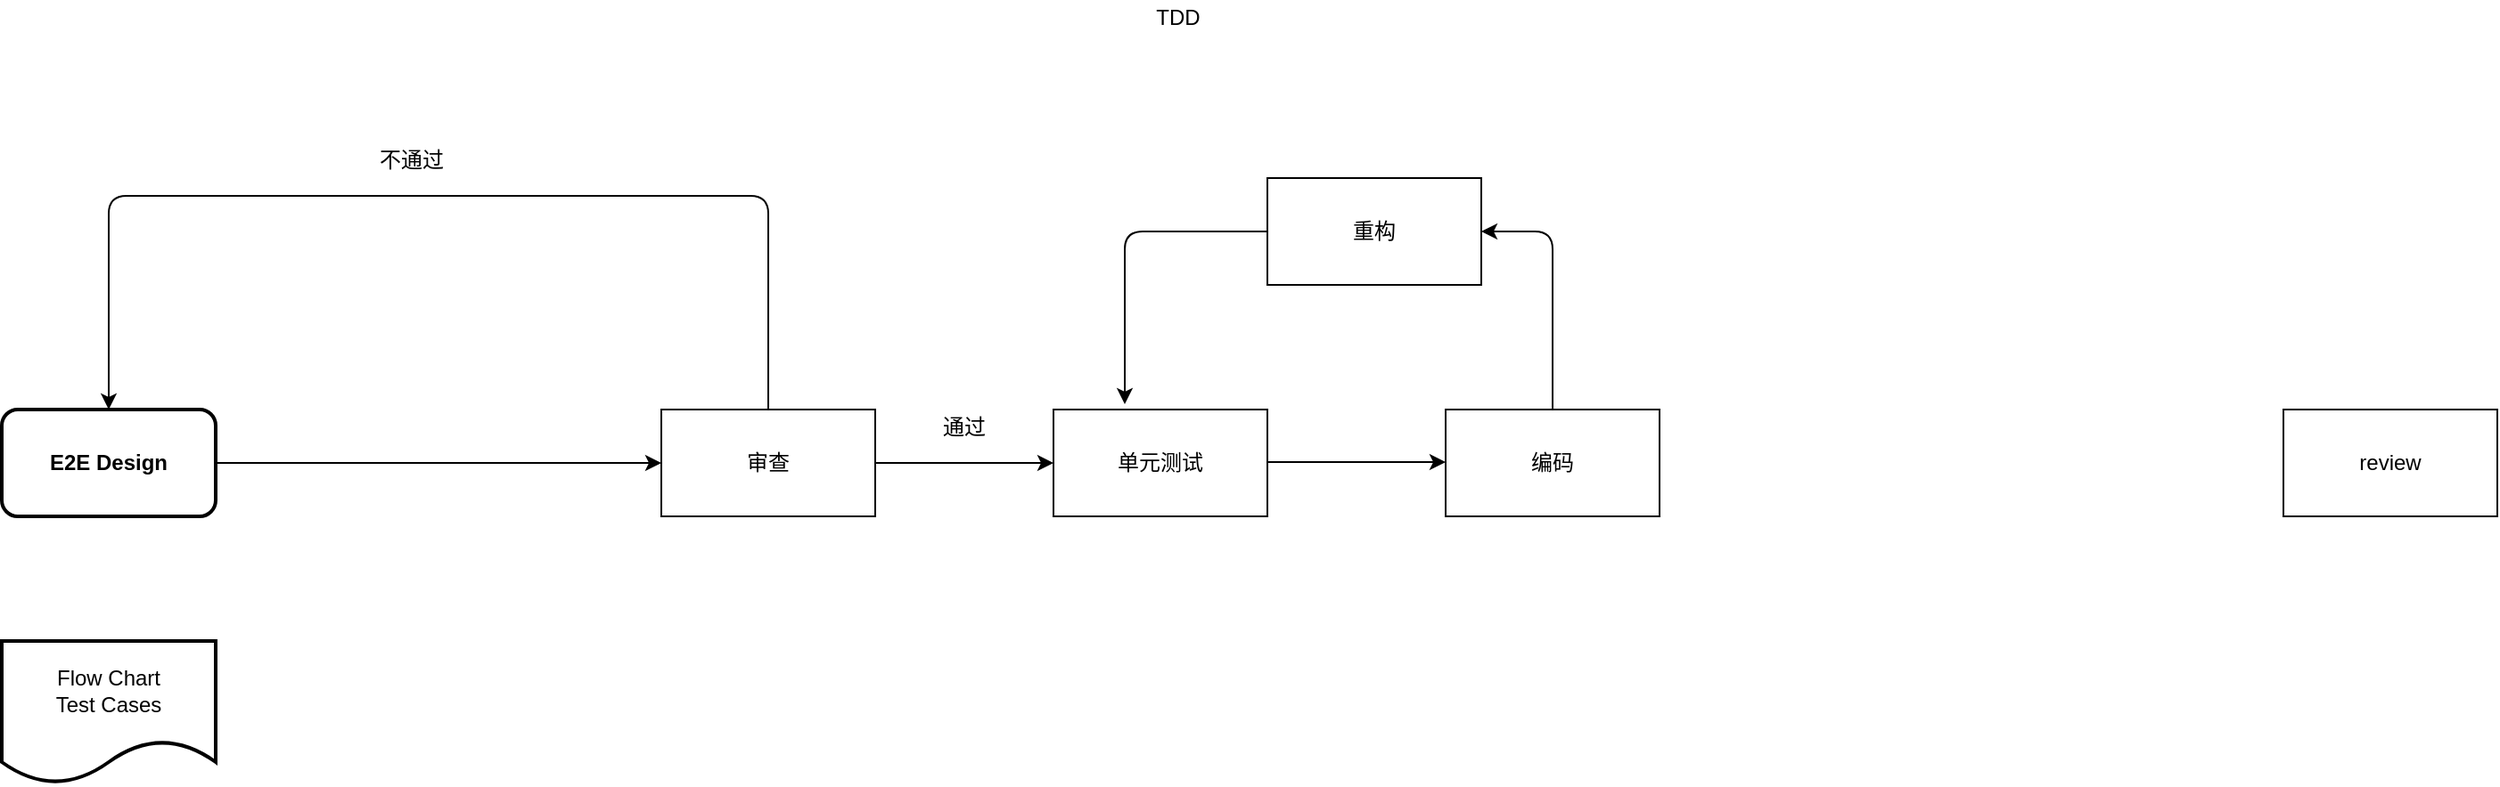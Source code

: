 <mxfile version="14.4.3" type="github"><diagram id="qw9rI07wksaECOxZq3Me" name="第 1 页"><mxGraphModel dx="2066" dy="1021" grid="1" gridSize="10" guides="1" tooltips="1" connect="1" arrows="1" fold="1" page="1" pageScale="1" pageWidth="1654" pageHeight="1169" math="0" shadow="0"><root><mxCell id="0"/><mxCell id="1" parent="0"/><mxCell id="7sA82I2yNGj9qkQ9EEGA-6" value="审查" style="rounded=0;whiteSpace=wrap;html=1;sketch=0;" vertex="1" parent="1"><mxGeometry x="460" y="400" width="120" height="60" as="geometry"/></mxCell><mxCell id="7sA82I2yNGj9qkQ9EEGA-7" value="单元测试" style="rounded=0;whiteSpace=wrap;html=1;sketch=0;" vertex="1" parent="1"><mxGeometry x="680" y="400" width="120" height="60" as="geometry"/></mxCell><mxCell id="7sA82I2yNGj9qkQ9EEGA-8" value="编码" style="rounded=0;whiteSpace=wrap;html=1;sketch=0;" vertex="1" parent="1"><mxGeometry x="900" y="400" width="120" height="60" as="geometry"/></mxCell><mxCell id="7sA82I2yNGj9qkQ9EEGA-9" value="重构" style="rounded=0;whiteSpace=wrap;html=1;sketch=0;" vertex="1" parent="1"><mxGeometry x="800" y="270" width="120" height="60" as="geometry"/></mxCell><mxCell id="7sA82I2yNGj9qkQ9EEGA-10" value="review" style="rounded=0;whiteSpace=wrap;html=1;sketch=0;" vertex="1" parent="1"><mxGeometry x="1370" y="400" width="120" height="60" as="geometry"/></mxCell><mxCell id="7sA82I2yNGj9qkQ9EEGA-15" value="" style="endArrow=classic;html=1;exitX=1;exitY=0.5;exitDx=0;exitDy=0;entryX=0;entryY=0.5;entryDx=0;entryDy=0;" edge="1" parent="1" target="7sA82I2yNGj9qkQ9EEGA-6"><mxGeometry width="50" height="50" relative="1" as="geometry"><mxPoint x="210" y="430" as="sourcePoint"/><mxPoint x="500" y="310" as="targetPoint"/></mxGeometry></mxCell><mxCell id="7sA82I2yNGj9qkQ9EEGA-17" value="" style="edgeStyle=elbowEdgeStyle;elbow=vertical;endArrow=classic;html=1;exitX=0.5;exitY=0;exitDx=0;exitDy=0;entryX=0.5;entryY=0;entryDx=0;entryDy=0;" edge="1" parent="1" source="7sA82I2yNGj9qkQ9EEGA-6"><mxGeometry width="50" height="50" relative="1" as="geometry"><mxPoint x="500" y="340" as="sourcePoint"/><mxPoint x="150" y="400" as="targetPoint"/><Array as="points"><mxPoint x="330" y="280"/></Array></mxGeometry></mxCell><mxCell id="7sA82I2yNGj9qkQ9EEGA-19" value="" style="endArrow=classic;html=1;exitX=1;exitY=0.5;exitDx=0;exitDy=0;entryX=0;entryY=0.5;entryDx=0;entryDy=0;" edge="1" parent="1" source="7sA82I2yNGj9qkQ9EEGA-6" target="7sA82I2yNGj9qkQ9EEGA-7"><mxGeometry width="50" height="50" relative="1" as="geometry"><mxPoint x="630" y="410" as="sourcePoint"/><mxPoint x="680" y="360" as="targetPoint"/></mxGeometry></mxCell><mxCell id="7sA82I2yNGj9qkQ9EEGA-21" value="通过" style="text;html=1;strokeColor=none;fillColor=none;align=center;verticalAlign=middle;whiteSpace=wrap;rounded=0;sketch=0;" vertex="1" parent="1"><mxGeometry x="610" y="400" width="40" height="20" as="geometry"/></mxCell><mxCell id="7sA82I2yNGj9qkQ9EEGA-22" value="不通过" style="text;html=1;strokeColor=none;fillColor=none;align=center;verticalAlign=middle;whiteSpace=wrap;rounded=0;sketch=0;" vertex="1" parent="1"><mxGeometry x="300" y="250" width="40" height="20" as="geometry"/></mxCell><mxCell id="7sA82I2yNGj9qkQ9EEGA-23" value="" style="endArrow=classic;html=1;exitX=1;exitY=0.5;exitDx=0;exitDy=0;entryX=0;entryY=0.5;entryDx=0;entryDy=0;" edge="1" parent="1"><mxGeometry width="50" height="50" relative="1" as="geometry"><mxPoint x="800" y="429.5" as="sourcePoint"/><mxPoint x="900" y="429.5" as="targetPoint"/></mxGeometry></mxCell><mxCell id="7sA82I2yNGj9qkQ9EEGA-24" value="" style="edgeStyle=elbowEdgeStyle;elbow=horizontal;endArrow=classic;html=1;exitX=0.5;exitY=0;exitDx=0;exitDy=0;entryX=1;entryY=0.5;entryDx=0;entryDy=0;" edge="1" parent="1" source="7sA82I2yNGj9qkQ9EEGA-8" target="7sA82I2yNGj9qkQ9EEGA-9"><mxGeometry width="50" height="50" relative="1" as="geometry"><mxPoint x="1020" y="360" as="sourcePoint"/><mxPoint x="1070" y="310" as="targetPoint"/><Array as="points"><mxPoint x="960" y="350"/></Array></mxGeometry></mxCell><mxCell id="7sA82I2yNGj9qkQ9EEGA-25" value="" style="edgeStyle=elbowEdgeStyle;elbow=horizontal;endArrow=classic;html=1;exitX=0;exitY=0.5;exitDx=0;exitDy=0;" edge="1" parent="1" source="7sA82I2yNGj9qkQ9EEGA-9"><mxGeometry width="50" height="50" relative="1" as="geometry"><mxPoint x="790" y="300" as="sourcePoint"/><mxPoint x="720" y="397" as="targetPoint"/><Array as="points"><mxPoint x="720" y="350"/></Array></mxGeometry></mxCell><mxCell id="7sA82I2yNGj9qkQ9EEGA-26" value="TDD" style="text;html=1;strokeColor=none;fillColor=none;align=center;verticalAlign=middle;whiteSpace=wrap;rounded=0;sketch=0;" vertex="1" parent="1"><mxGeometry x="730" y="170" width="40" height="20" as="geometry"/></mxCell><mxCell id="7sA82I2yNGj9qkQ9EEGA-32" value="&lt;b&gt;E2E Design&lt;/b&gt;" style="rounded=1;whiteSpace=wrap;html=1;sketch=0;strokeWidth=2;fillColor=none;" vertex="1" parent="1"><mxGeometry x="90" y="400" width="120" height="60" as="geometry"/></mxCell><mxCell id="7sA82I2yNGj9qkQ9EEGA-33" value="Flow Chart&lt;br&gt;Test Cases" style="shape=document;whiteSpace=wrap;html=1;boundedLbl=1;sketch=0;strokeWidth=2;fillColor=none;" vertex="1" parent="1"><mxGeometry x="90" y="530" width="120" height="80" as="geometry"/></mxCell></root></mxGraphModel></diagram></mxfile>